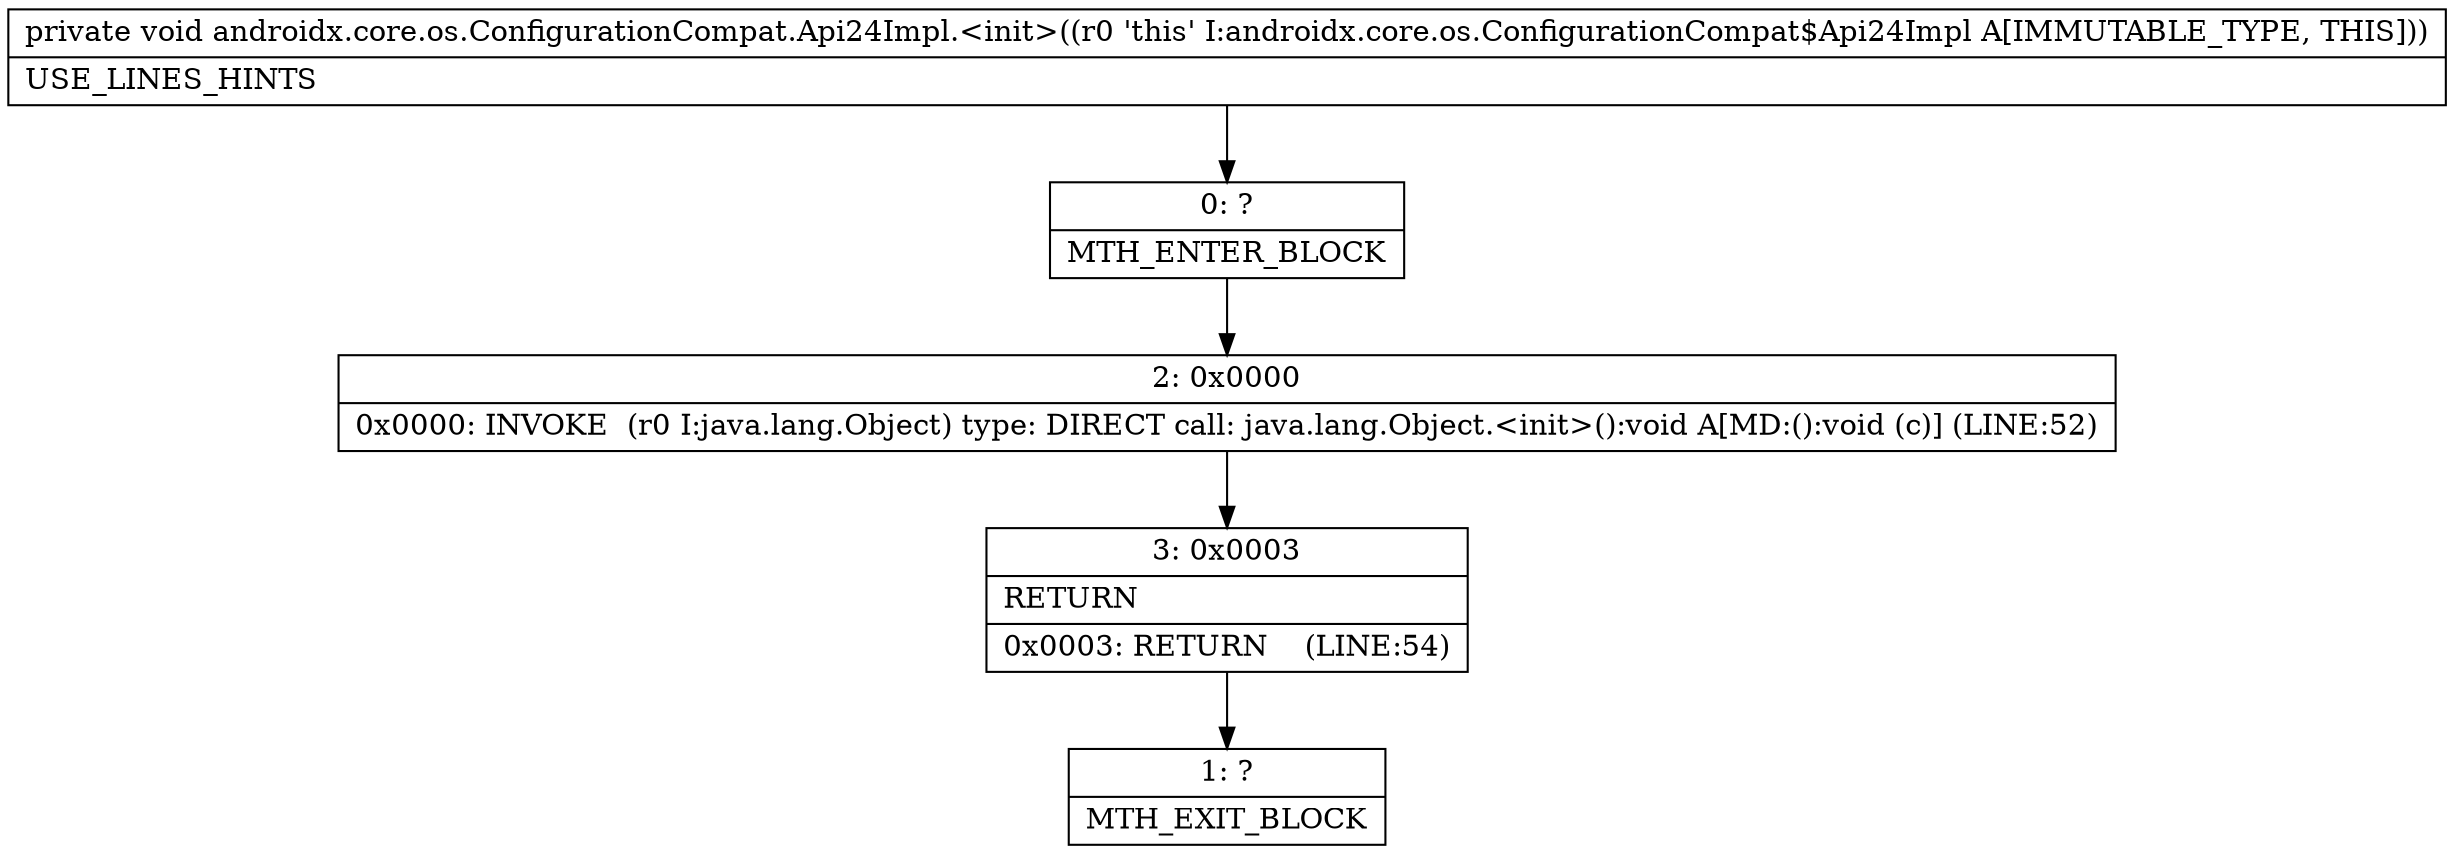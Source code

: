 digraph "CFG forandroidx.core.os.ConfigurationCompat.Api24Impl.\<init\>()V" {
Node_0 [shape=record,label="{0\:\ ?|MTH_ENTER_BLOCK\l}"];
Node_2 [shape=record,label="{2\:\ 0x0000|0x0000: INVOKE  (r0 I:java.lang.Object) type: DIRECT call: java.lang.Object.\<init\>():void A[MD:():void (c)] (LINE:52)\l}"];
Node_3 [shape=record,label="{3\:\ 0x0003|RETURN\l|0x0003: RETURN    (LINE:54)\l}"];
Node_1 [shape=record,label="{1\:\ ?|MTH_EXIT_BLOCK\l}"];
MethodNode[shape=record,label="{private void androidx.core.os.ConfigurationCompat.Api24Impl.\<init\>((r0 'this' I:androidx.core.os.ConfigurationCompat$Api24Impl A[IMMUTABLE_TYPE, THIS]))  | USE_LINES_HINTS\l}"];
MethodNode -> Node_0;Node_0 -> Node_2;
Node_2 -> Node_3;
Node_3 -> Node_1;
}

